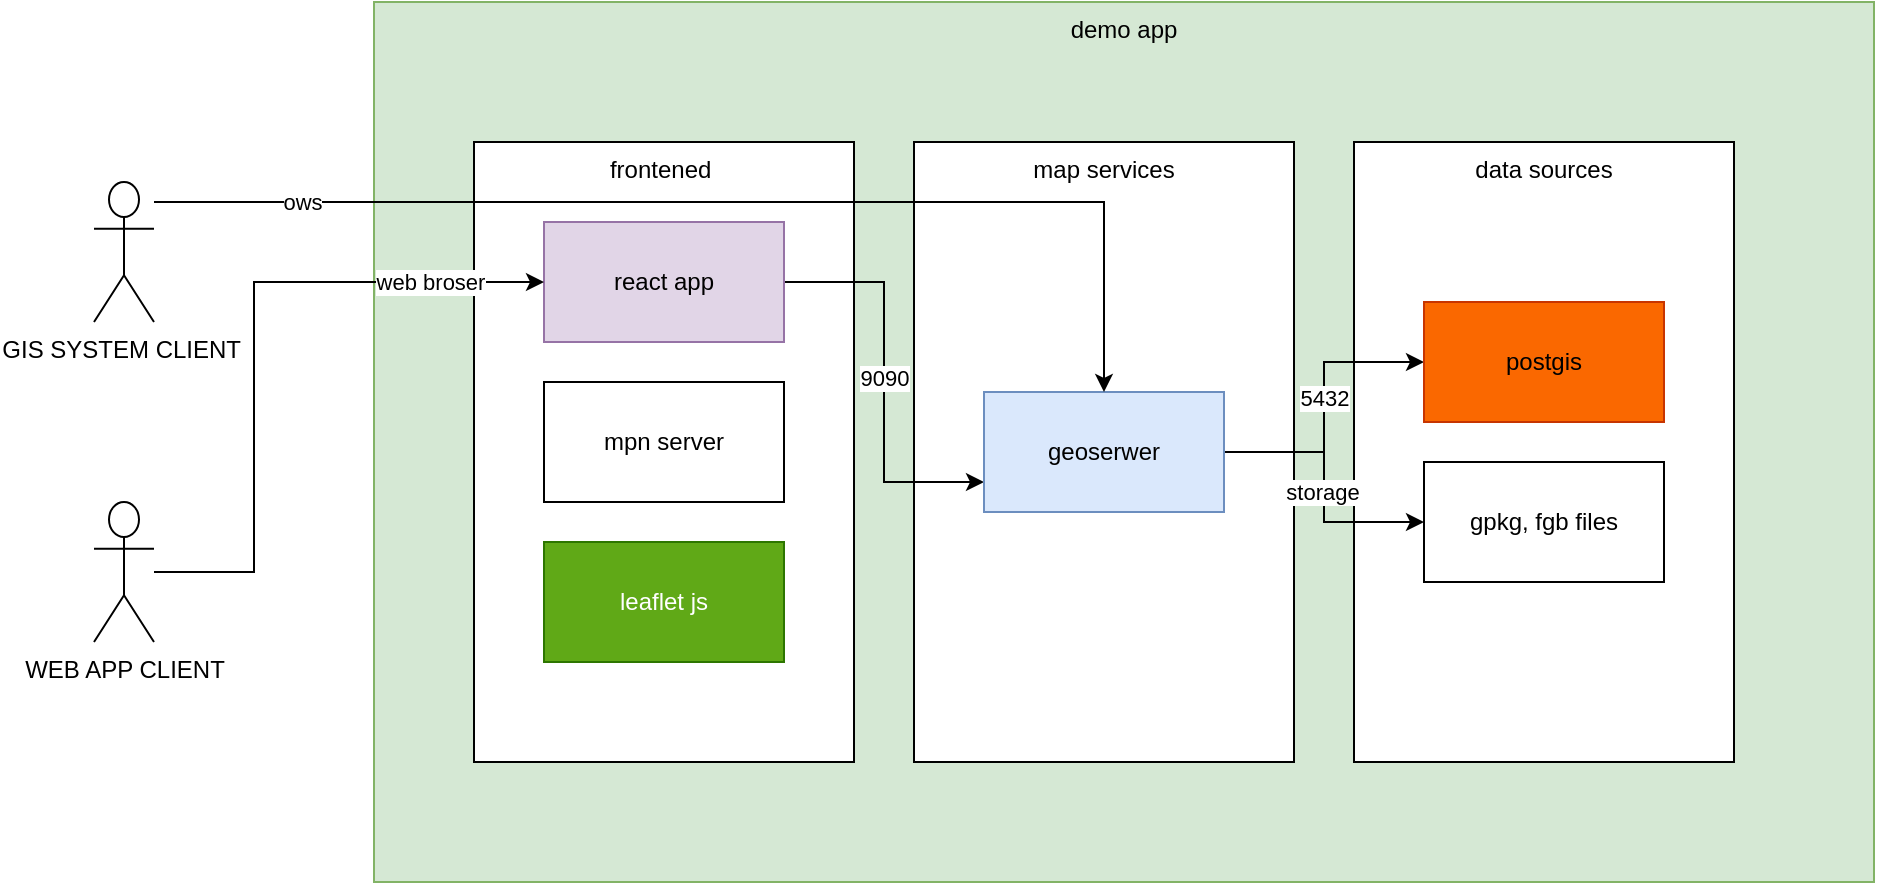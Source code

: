 <mxfile version="24.2.5" type="github">
  <diagram name="demo aop" id="aEV8IAMTmNRONRAw4vbe">
    <mxGraphModel dx="2261" dy="772" grid="1" gridSize="10" guides="1" tooltips="1" connect="1" arrows="1" fold="1" page="1" pageScale="1" pageWidth="827" pageHeight="1169" math="0" shadow="0">
      <root>
        <mxCell id="0" />
        <mxCell id="1" parent="0" />
        <mxCell id="6mTHN336h9XDNNZTGpFV-14" value="demo app" style="rounded=0;whiteSpace=wrap;html=1;verticalAlign=top;fillColor=#d5e8d4;strokeColor=#82b366;" vertex="1" parent="1">
          <mxGeometry x="10" y="60" width="750" height="440" as="geometry" />
        </mxCell>
        <mxCell id="6mTHN336h9XDNNZTGpFV-1" value="frontened&amp;nbsp;" style="rounded=0;whiteSpace=wrap;html=1;verticalAlign=top;" vertex="1" parent="1">
          <mxGeometry x="60" y="130" width="190" height="310" as="geometry" />
        </mxCell>
        <mxCell id="6mTHN336h9XDNNZTGpFV-2" value="map services&lt;span style=&quot;color: rgba(0, 0, 0, 0); font-family: monospace; font-size: 0px; text-align: start; text-wrap: nowrap;&quot;&gt;%3CmxGraphModel%3E%3Croot%3E%3CmxCell%20id%3D%220%22%2F%3E%3CmxCell%20id%3D%221%22%20parent%3D%220%22%2F%3E%3CmxCell%20id%3D%222%22%20value%3D%22frontened%26amp%3Bnbsp%3B%22%20style%3D%22rounded%3D0%3BwhiteSpace%3Dwrap%3Bhtml%3D1%3B%22%20vertex%3D%221%22%20parent%3D%221%22%3E%3CmxGeometry%20x%3D%22310%22%20y%3D%22140%22%20width%3D%22190%22%20height%3D%22310%22%20as%3D%22geometry%22%2F%3E%3C%2FmxCell%3E%3C%2Froot%3E%3C%2FmxGraphModel%3E&lt;/span&gt;" style="rounded=0;whiteSpace=wrap;html=1;verticalAlign=top;" vertex="1" parent="1">
          <mxGeometry x="280" y="130" width="190" height="310" as="geometry" />
        </mxCell>
        <mxCell id="6mTHN336h9XDNNZTGpFV-3" value="data sources" style="rounded=0;whiteSpace=wrap;html=1;verticalAlign=top;" vertex="1" parent="1">
          <mxGeometry x="500" y="130" width="190" height="310" as="geometry" />
        </mxCell>
        <mxCell id="6mTHN336h9XDNNZTGpFV-15" style="edgeStyle=orthogonalEdgeStyle;rounded=0;orthogonalLoop=1;jettySize=auto;html=1;entryX=0;entryY=0.75;entryDx=0;entryDy=0;" edge="1" parent="1" source="6mTHN336h9XDNNZTGpFV-5" target="6mTHN336h9XDNNZTGpFV-9">
          <mxGeometry relative="1" as="geometry" />
        </mxCell>
        <mxCell id="6mTHN336h9XDNNZTGpFV-27" value="9090" style="edgeLabel;html=1;align=center;verticalAlign=middle;resizable=0;points=[];" vertex="1" connectable="0" parent="6mTHN336h9XDNNZTGpFV-15">
          <mxGeometry x="-0.02" relative="1" as="geometry">
            <mxPoint as="offset" />
          </mxGeometry>
        </mxCell>
        <mxCell id="6mTHN336h9XDNNZTGpFV-5" value="react app" style="rounded=0;whiteSpace=wrap;html=1;fillColor=#e1d5e7;strokeColor=#9673a6;" vertex="1" parent="1">
          <mxGeometry x="95" y="170" width="120" height="60" as="geometry" />
        </mxCell>
        <mxCell id="6mTHN336h9XDNNZTGpFV-7" value="mpn server" style="rounded=0;whiteSpace=wrap;html=1;" vertex="1" parent="1">
          <mxGeometry x="95" y="250" width="120" height="60" as="geometry" />
        </mxCell>
        <mxCell id="6mTHN336h9XDNNZTGpFV-8" value="leaflet js" style="rounded=0;whiteSpace=wrap;html=1;fillColor=#60a917;fontColor=#ffffff;strokeColor=#2D7600;" vertex="1" parent="1">
          <mxGeometry x="95" y="330" width="120" height="60" as="geometry" />
        </mxCell>
        <mxCell id="6mTHN336h9XDNNZTGpFV-16" style="edgeStyle=orthogonalEdgeStyle;rounded=0;orthogonalLoop=1;jettySize=auto;html=1;" edge="1" parent="1" source="6mTHN336h9XDNNZTGpFV-9" target="6mTHN336h9XDNNZTGpFV-12">
          <mxGeometry relative="1" as="geometry" />
        </mxCell>
        <mxCell id="6mTHN336h9XDNNZTGpFV-25" value="5432" style="edgeLabel;html=1;align=center;verticalAlign=middle;resizable=0;points=[];" vertex="1" connectable="0" parent="6mTHN336h9XDNNZTGpFV-16">
          <mxGeometry x="0.062" relative="1" as="geometry">
            <mxPoint as="offset" />
          </mxGeometry>
        </mxCell>
        <mxCell id="6mTHN336h9XDNNZTGpFV-17" style="edgeStyle=orthogonalEdgeStyle;rounded=0;orthogonalLoop=1;jettySize=auto;html=1;" edge="1" parent="1" source="6mTHN336h9XDNNZTGpFV-9" target="6mTHN336h9XDNNZTGpFV-13">
          <mxGeometry relative="1" as="geometry" />
        </mxCell>
        <mxCell id="6mTHN336h9XDNNZTGpFV-26" value="storage" style="edgeLabel;html=1;align=center;verticalAlign=middle;resizable=0;points=[];" vertex="1" connectable="0" parent="6mTHN336h9XDNNZTGpFV-17">
          <mxGeometry x="0.037" y="-1" relative="1" as="geometry">
            <mxPoint as="offset" />
          </mxGeometry>
        </mxCell>
        <mxCell id="6mTHN336h9XDNNZTGpFV-9" value="geoserwer" style="rounded=0;whiteSpace=wrap;html=1;fillColor=#dae8fc;strokeColor=#6c8ebf;" vertex="1" parent="1">
          <mxGeometry x="315" y="255" width="120" height="60" as="geometry" />
        </mxCell>
        <mxCell id="6mTHN336h9XDNNZTGpFV-12" value="postgis" style="rounded=0;whiteSpace=wrap;html=1;fillColor=#fa6800;fontColor=#000000;strokeColor=#C73500;" vertex="1" parent="1">
          <mxGeometry x="535" y="210" width="120" height="60" as="geometry" />
        </mxCell>
        <mxCell id="6mTHN336h9XDNNZTGpFV-13" value="gpkg, fgb files" style="rounded=0;whiteSpace=wrap;html=1;" vertex="1" parent="1">
          <mxGeometry x="535" y="290" width="120" height="60" as="geometry" />
        </mxCell>
        <mxCell id="6mTHN336h9XDNNZTGpFV-21" style="edgeStyle=orthogonalEdgeStyle;rounded=0;orthogonalLoop=1;jettySize=auto;html=1;" edge="1" parent="1" source="6mTHN336h9XDNNZTGpFV-18" target="6mTHN336h9XDNNZTGpFV-9">
          <mxGeometry relative="1" as="geometry">
            <Array as="points">
              <mxPoint x="375" y="160" />
            </Array>
          </mxGeometry>
        </mxCell>
        <mxCell id="6mTHN336h9XDNNZTGpFV-23" value="ows" style="edgeLabel;html=1;align=center;verticalAlign=middle;resizable=0;points=[];" vertex="1" connectable="0" parent="6mTHN336h9XDNNZTGpFV-21">
          <mxGeometry x="-0.74" relative="1" as="geometry">
            <mxPoint as="offset" />
          </mxGeometry>
        </mxCell>
        <mxCell id="6mTHN336h9XDNNZTGpFV-18" value="GIS SYSTEM CLIENT&amp;nbsp;" style="shape=umlActor;verticalLabelPosition=bottom;verticalAlign=top;html=1;outlineConnect=0;" vertex="1" parent="1">
          <mxGeometry x="-130" y="150" width="30" height="70" as="geometry" />
        </mxCell>
        <mxCell id="6mTHN336h9XDNNZTGpFV-22" style="edgeStyle=orthogonalEdgeStyle;rounded=0;orthogonalLoop=1;jettySize=auto;html=1;entryX=0;entryY=0.5;entryDx=0;entryDy=0;" edge="1" parent="1" source="6mTHN336h9XDNNZTGpFV-19" target="6mTHN336h9XDNNZTGpFV-5">
          <mxGeometry relative="1" as="geometry">
            <Array as="points">
              <mxPoint x="-50" y="345" />
              <mxPoint x="-50" y="200" />
            </Array>
          </mxGeometry>
        </mxCell>
        <mxCell id="6mTHN336h9XDNNZTGpFV-24" value="web broser" style="edgeLabel;html=1;align=center;verticalAlign=middle;resizable=0;points=[];" vertex="1" connectable="0" parent="6mTHN336h9XDNNZTGpFV-22">
          <mxGeometry x="0.665" relative="1" as="geometry">
            <mxPoint as="offset" />
          </mxGeometry>
        </mxCell>
        <mxCell id="6mTHN336h9XDNNZTGpFV-19" value="WEB APP CLIENT" style="shape=umlActor;verticalLabelPosition=bottom;verticalAlign=top;html=1;outlineConnect=0;" vertex="1" parent="1">
          <mxGeometry x="-130" y="310" width="30" height="70" as="geometry" />
        </mxCell>
      </root>
    </mxGraphModel>
  </diagram>
</mxfile>
